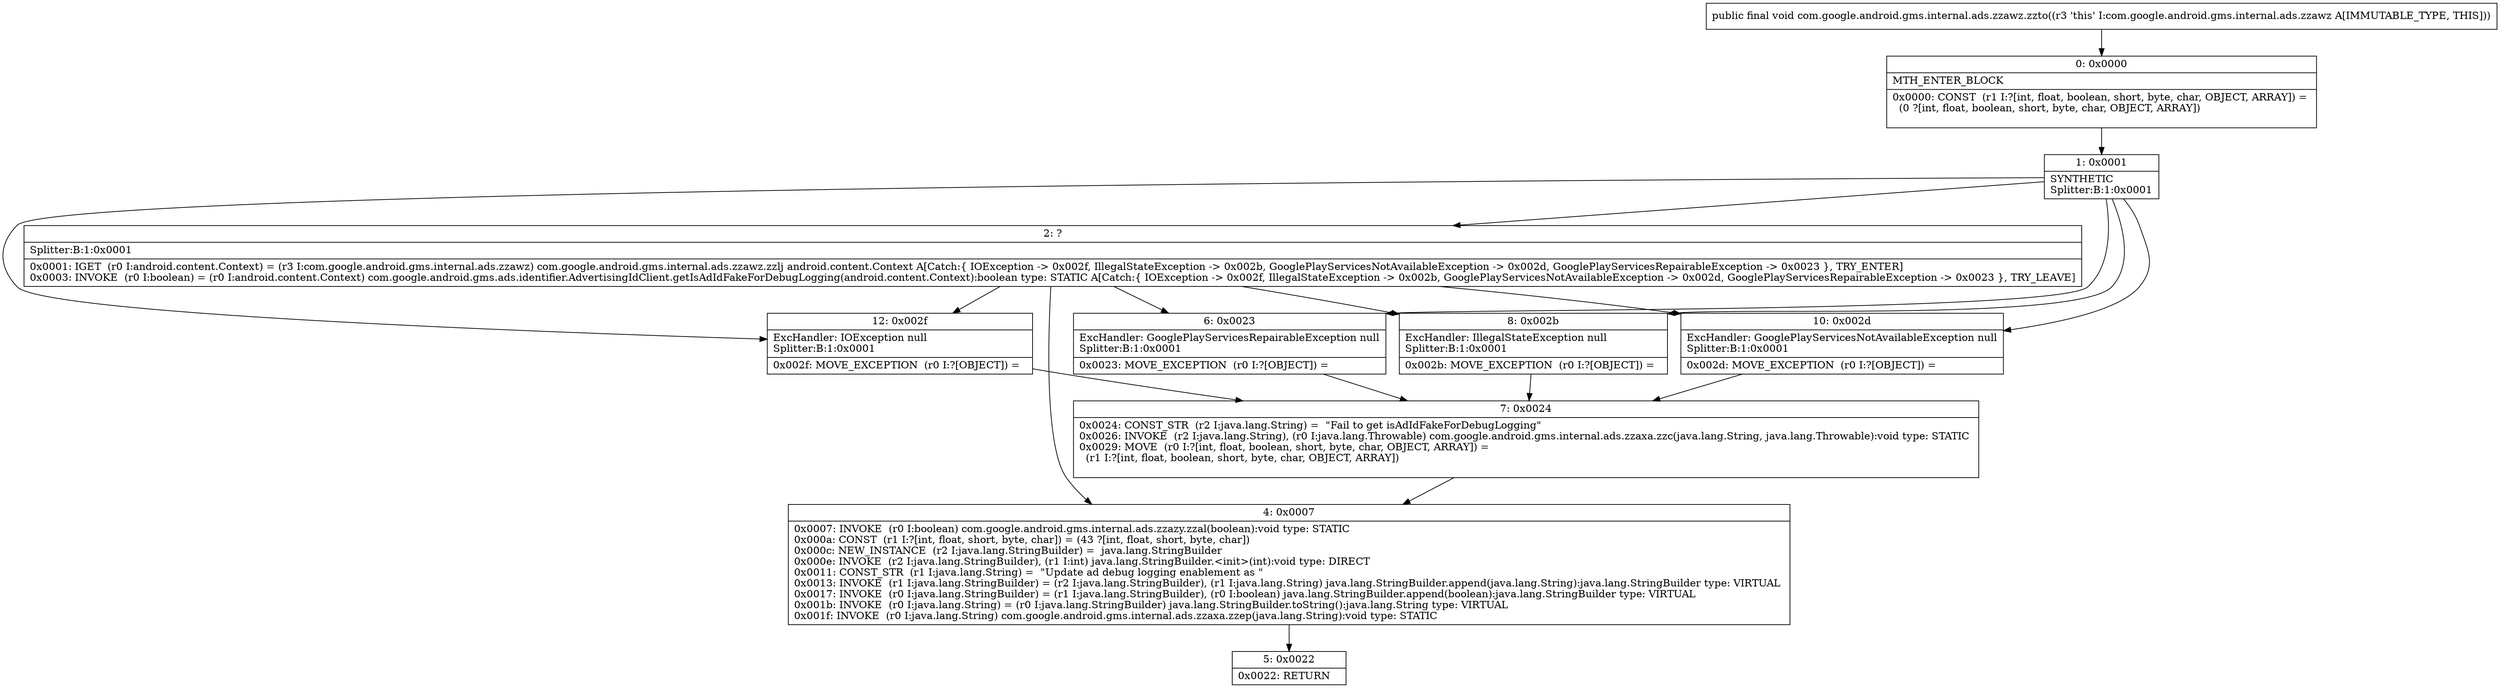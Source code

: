 digraph "CFG forcom.google.android.gms.internal.ads.zzawz.zzto()V" {
Node_0 [shape=record,label="{0\:\ 0x0000|MTH_ENTER_BLOCK\l|0x0000: CONST  (r1 I:?[int, float, boolean, short, byte, char, OBJECT, ARRAY]) = \l  (0 ?[int, float, boolean, short, byte, char, OBJECT, ARRAY])\l \l}"];
Node_1 [shape=record,label="{1\:\ 0x0001|SYNTHETIC\lSplitter:B:1:0x0001\l}"];
Node_2 [shape=record,label="{2\:\ ?|Splitter:B:1:0x0001\l|0x0001: IGET  (r0 I:android.content.Context) = (r3 I:com.google.android.gms.internal.ads.zzawz) com.google.android.gms.internal.ads.zzawz.zzlj android.content.Context A[Catch:\{ IOException \-\> 0x002f, IllegalStateException \-\> 0x002b, GooglePlayServicesNotAvailableException \-\> 0x002d, GooglePlayServicesRepairableException \-\> 0x0023 \}, TRY_ENTER]\l0x0003: INVOKE  (r0 I:boolean) = (r0 I:android.content.Context) com.google.android.gms.ads.identifier.AdvertisingIdClient.getIsAdIdFakeForDebugLogging(android.content.Context):boolean type: STATIC A[Catch:\{ IOException \-\> 0x002f, IllegalStateException \-\> 0x002b, GooglePlayServicesNotAvailableException \-\> 0x002d, GooglePlayServicesRepairableException \-\> 0x0023 \}, TRY_LEAVE]\l}"];
Node_4 [shape=record,label="{4\:\ 0x0007|0x0007: INVOKE  (r0 I:boolean) com.google.android.gms.internal.ads.zzazy.zzal(boolean):void type: STATIC \l0x000a: CONST  (r1 I:?[int, float, short, byte, char]) = (43 ?[int, float, short, byte, char]) \l0x000c: NEW_INSTANCE  (r2 I:java.lang.StringBuilder) =  java.lang.StringBuilder \l0x000e: INVOKE  (r2 I:java.lang.StringBuilder), (r1 I:int) java.lang.StringBuilder.\<init\>(int):void type: DIRECT \l0x0011: CONST_STR  (r1 I:java.lang.String) =  \"Update ad debug logging enablement as \" \l0x0013: INVOKE  (r1 I:java.lang.StringBuilder) = (r2 I:java.lang.StringBuilder), (r1 I:java.lang.String) java.lang.StringBuilder.append(java.lang.String):java.lang.StringBuilder type: VIRTUAL \l0x0017: INVOKE  (r0 I:java.lang.StringBuilder) = (r1 I:java.lang.StringBuilder), (r0 I:boolean) java.lang.StringBuilder.append(boolean):java.lang.StringBuilder type: VIRTUAL \l0x001b: INVOKE  (r0 I:java.lang.String) = (r0 I:java.lang.StringBuilder) java.lang.StringBuilder.toString():java.lang.String type: VIRTUAL \l0x001f: INVOKE  (r0 I:java.lang.String) com.google.android.gms.internal.ads.zzaxa.zzep(java.lang.String):void type: STATIC \l}"];
Node_5 [shape=record,label="{5\:\ 0x0022|0x0022: RETURN   \l}"];
Node_6 [shape=record,label="{6\:\ 0x0023|ExcHandler: GooglePlayServicesRepairableException null\lSplitter:B:1:0x0001\l|0x0023: MOVE_EXCEPTION  (r0 I:?[OBJECT]) =  \l}"];
Node_7 [shape=record,label="{7\:\ 0x0024|0x0024: CONST_STR  (r2 I:java.lang.String) =  \"Fail to get isAdIdFakeForDebugLogging\" \l0x0026: INVOKE  (r2 I:java.lang.String), (r0 I:java.lang.Throwable) com.google.android.gms.internal.ads.zzaxa.zzc(java.lang.String, java.lang.Throwable):void type: STATIC \l0x0029: MOVE  (r0 I:?[int, float, boolean, short, byte, char, OBJECT, ARRAY]) = \l  (r1 I:?[int, float, boolean, short, byte, char, OBJECT, ARRAY])\l \l}"];
Node_8 [shape=record,label="{8\:\ 0x002b|ExcHandler: IllegalStateException null\lSplitter:B:1:0x0001\l|0x002b: MOVE_EXCEPTION  (r0 I:?[OBJECT]) =  \l}"];
Node_10 [shape=record,label="{10\:\ 0x002d|ExcHandler: GooglePlayServicesNotAvailableException null\lSplitter:B:1:0x0001\l|0x002d: MOVE_EXCEPTION  (r0 I:?[OBJECT]) =  \l}"];
Node_12 [shape=record,label="{12\:\ 0x002f|ExcHandler: IOException null\lSplitter:B:1:0x0001\l|0x002f: MOVE_EXCEPTION  (r0 I:?[OBJECT]) =  \l}"];
MethodNode[shape=record,label="{public final void com.google.android.gms.internal.ads.zzawz.zzto((r3 'this' I:com.google.android.gms.internal.ads.zzawz A[IMMUTABLE_TYPE, THIS])) }"];
MethodNode -> Node_0;
Node_0 -> Node_1;
Node_1 -> Node_2;
Node_1 -> Node_12;
Node_1 -> Node_8;
Node_1 -> Node_10;
Node_1 -> Node_6;
Node_2 -> Node_12;
Node_2 -> Node_8;
Node_2 -> Node_10;
Node_2 -> Node_6;
Node_2 -> Node_4;
Node_4 -> Node_5;
Node_6 -> Node_7;
Node_7 -> Node_4;
Node_8 -> Node_7;
Node_10 -> Node_7;
Node_12 -> Node_7;
}

